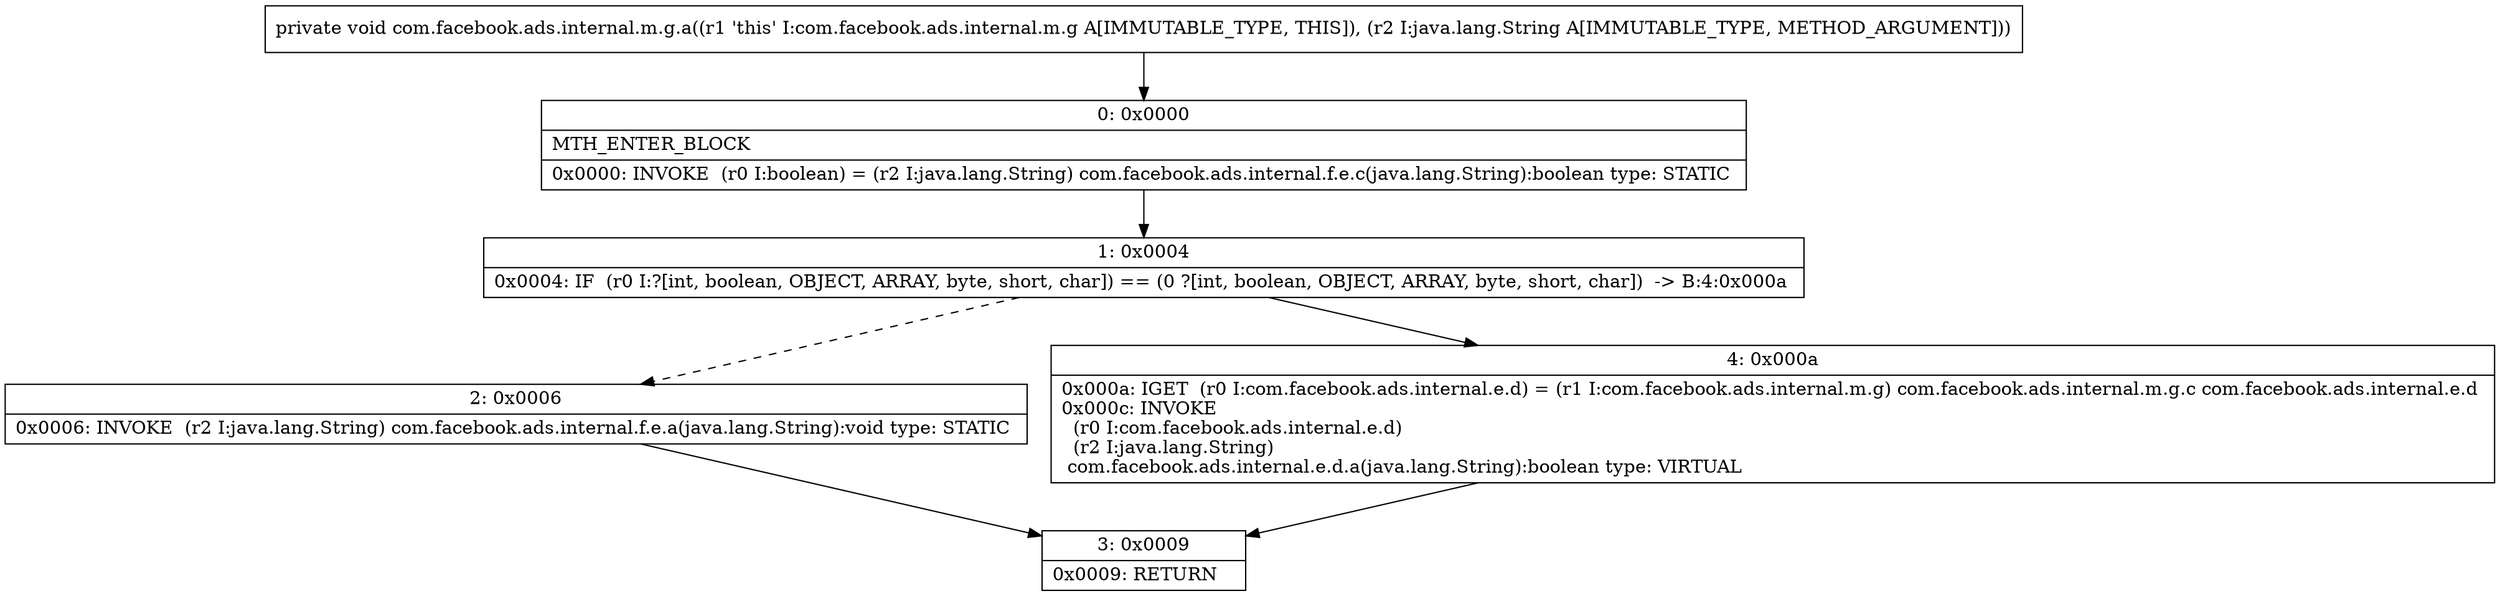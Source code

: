 digraph "CFG forcom.facebook.ads.internal.m.g.a(Ljava\/lang\/String;)V" {
Node_0 [shape=record,label="{0\:\ 0x0000|MTH_ENTER_BLOCK\l|0x0000: INVOKE  (r0 I:boolean) = (r2 I:java.lang.String) com.facebook.ads.internal.f.e.c(java.lang.String):boolean type: STATIC \l}"];
Node_1 [shape=record,label="{1\:\ 0x0004|0x0004: IF  (r0 I:?[int, boolean, OBJECT, ARRAY, byte, short, char]) == (0 ?[int, boolean, OBJECT, ARRAY, byte, short, char])  \-\> B:4:0x000a \l}"];
Node_2 [shape=record,label="{2\:\ 0x0006|0x0006: INVOKE  (r2 I:java.lang.String) com.facebook.ads.internal.f.e.a(java.lang.String):void type: STATIC \l}"];
Node_3 [shape=record,label="{3\:\ 0x0009|0x0009: RETURN   \l}"];
Node_4 [shape=record,label="{4\:\ 0x000a|0x000a: IGET  (r0 I:com.facebook.ads.internal.e.d) = (r1 I:com.facebook.ads.internal.m.g) com.facebook.ads.internal.m.g.c com.facebook.ads.internal.e.d \l0x000c: INVOKE  \l  (r0 I:com.facebook.ads.internal.e.d)\l  (r2 I:java.lang.String)\l com.facebook.ads.internal.e.d.a(java.lang.String):boolean type: VIRTUAL \l}"];
MethodNode[shape=record,label="{private void com.facebook.ads.internal.m.g.a((r1 'this' I:com.facebook.ads.internal.m.g A[IMMUTABLE_TYPE, THIS]), (r2 I:java.lang.String A[IMMUTABLE_TYPE, METHOD_ARGUMENT])) }"];
MethodNode -> Node_0;
Node_0 -> Node_1;
Node_1 -> Node_2[style=dashed];
Node_1 -> Node_4;
Node_2 -> Node_3;
Node_4 -> Node_3;
}

